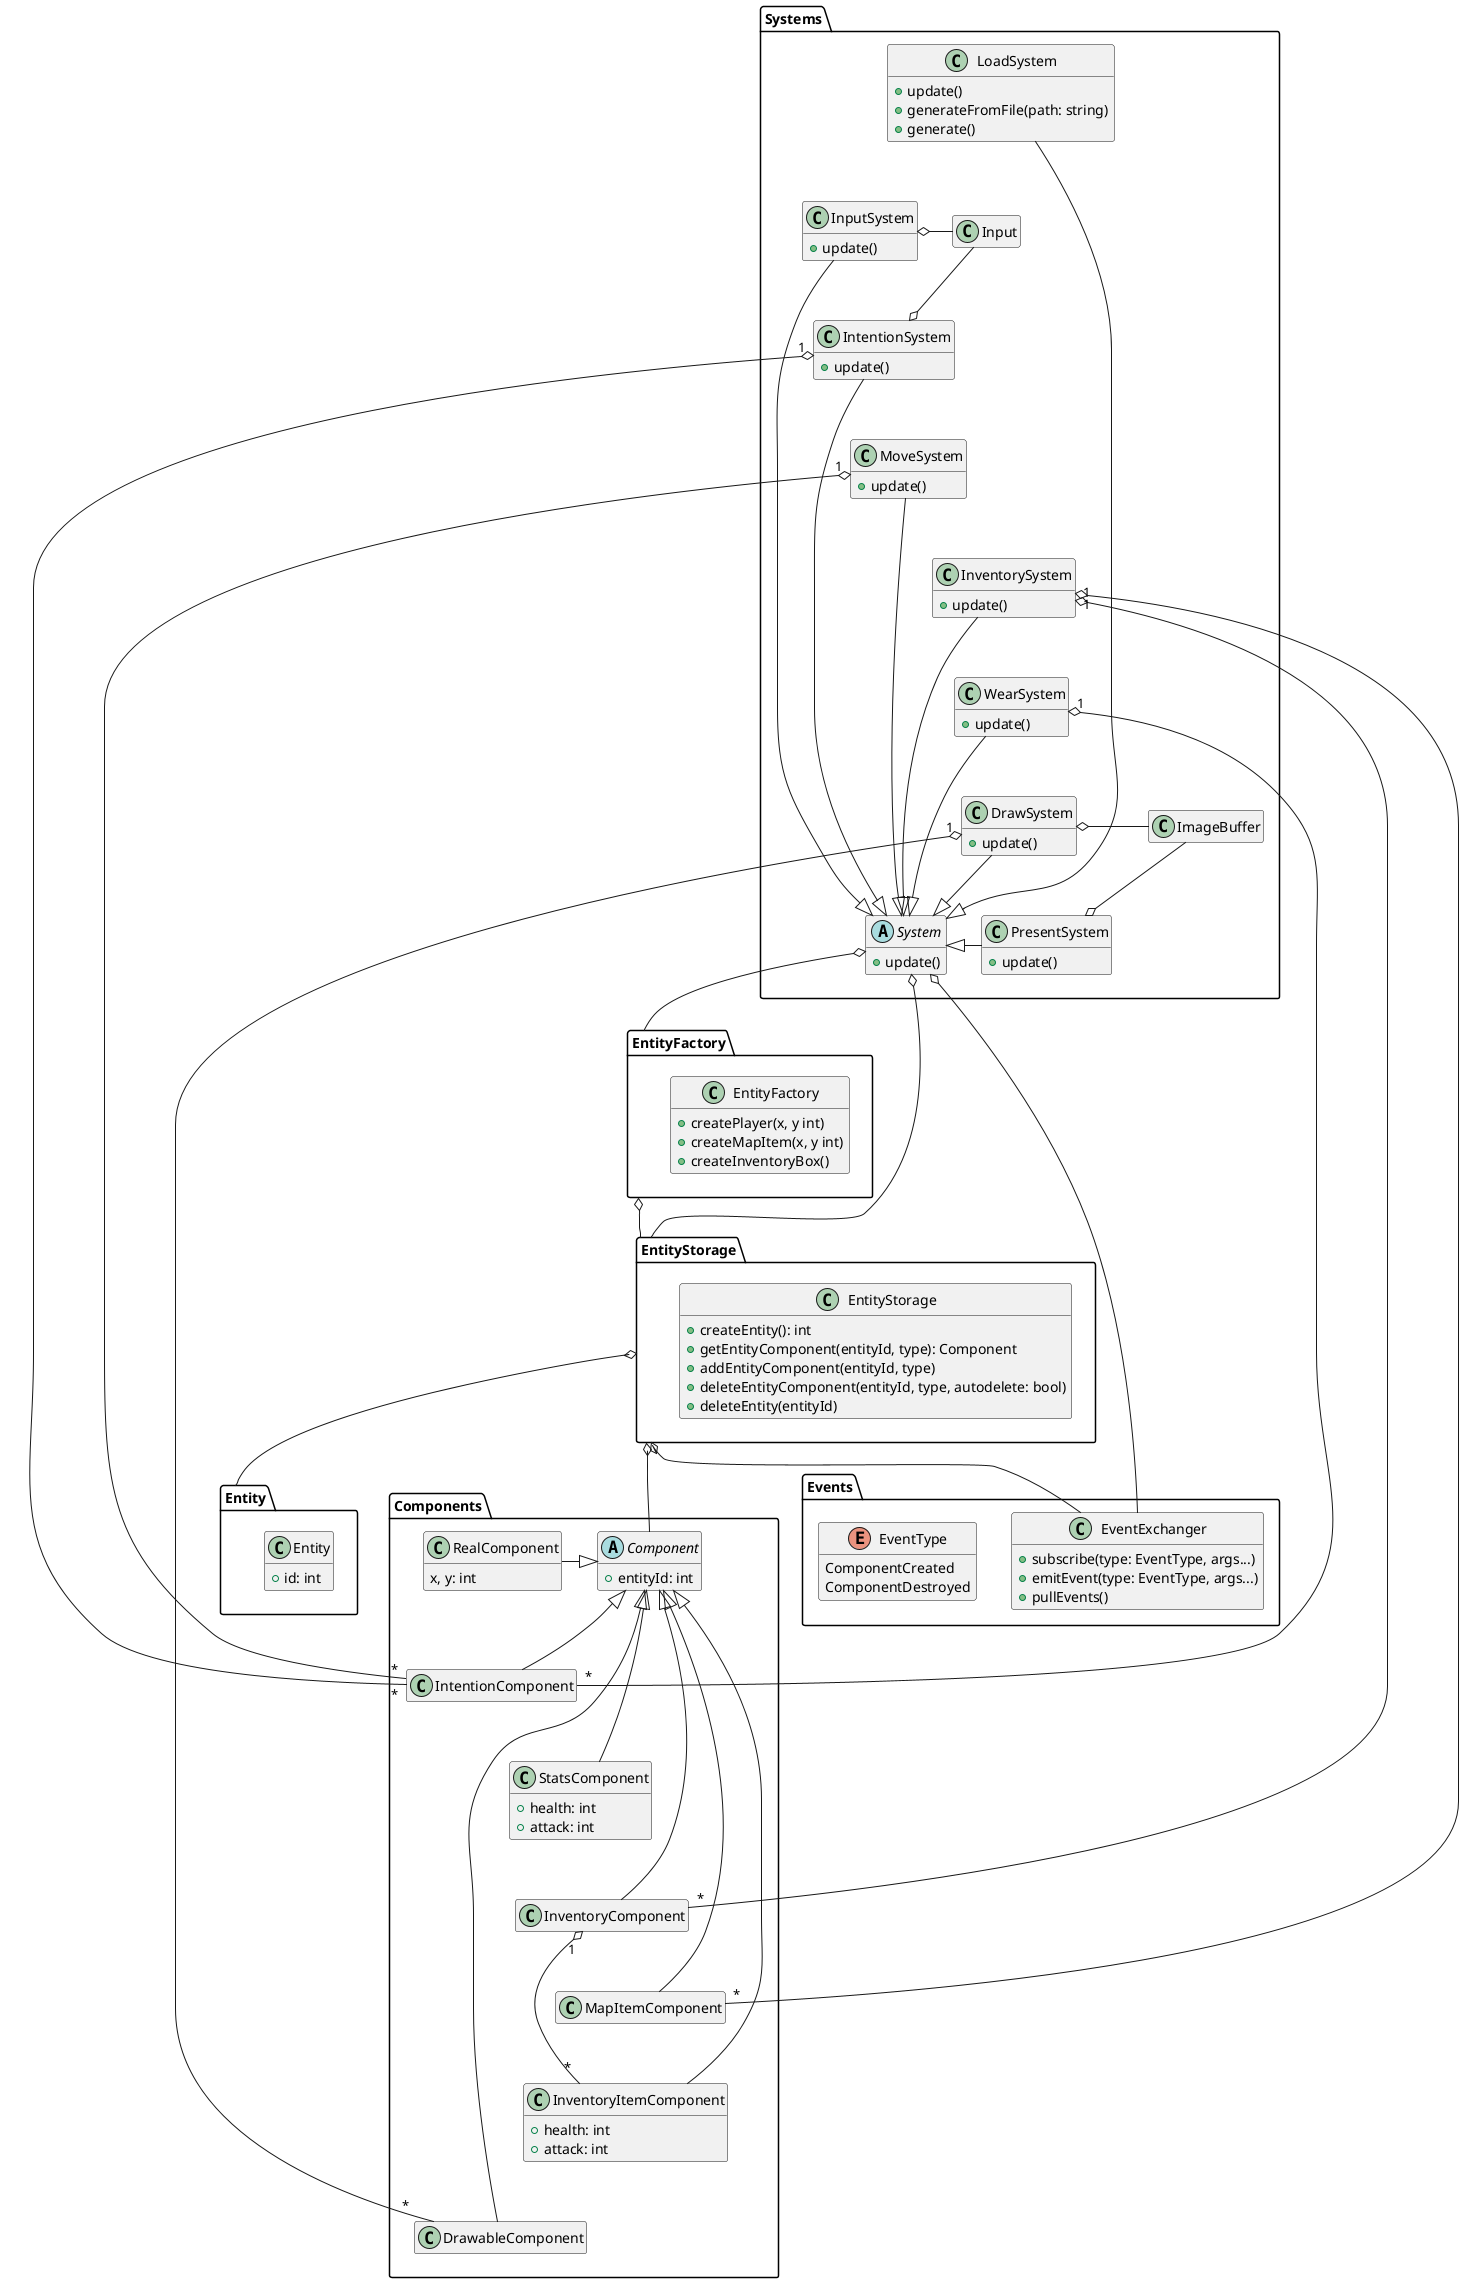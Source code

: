 @startuml
hide empty members

package Entity {
    class Entity {
        + id: int
    }
}

package EntityStorage {
    class EntityStorage {
        + createEntity(): int
        + getEntityComponent(entityId, type): Component
        + addEntityComponent(entityId, type)
        + deleteEntityComponent(entityId, type, autodelete: bool)
        + deleteEntity(entityId)
    }
}

package EntityFactory {
    class EntityFactory {
        + createPlayer(x, y int)
        + createMapItem(x, y int)
        + createInventoryBox()
    }
}

package Systems {
    class Input {
    }

    class ImageBuffer {
    }

    abstract class System {
        + update()
    }

    together {
        class LoadSystem {
            + update()
            + generateFromFile(path: string)
            + generate()
        }

        class InputSystem {
            + update()
        }

        class IntentionSystem {
            + update()
        }

        class MoveSystem {
            + update()
        }

        class InventorySystem {
            + update()
        }

        class WearSystem {
            + update()
        }

        class DrawSystem {
            + update()
        }

        class PresentSystem {
            + update()
        }
    }

    InputSystem o-left- Input
    IntentionSystem o-left- Input

    PresentSystem o-left- ImageBuffer
    DrawSystem o-left- ImageBuffer

    LoadSystem -right-|> System
    InputSystem -right-|> System
    IntentionSystem -right-|> System
    MoveSystem -right-|> System
    InventorySystem -right-|> System
    WearSystem -right-|> System
    DrawSystem -right-|> System
    PresentSystem -right-|> System

    PresentSystem -up[hidden]- DrawSystem
    DrawSystem -up[hidden]- WearSystem
    WearSystem -up[hidden]- InventorySystem
    InventorySystem -up[hidden]- MoveSystem
    MoveSystem -up[hidden]- IntentionSystem
    IntentionSystem -up[hidden]- InputSystem
    InputSystem -up[hidden]- LoadSystem
}

package Components {
    abstract class Component {
        + entityId: int
    }

    together {
        class RealComponent {
            x, y: int
        }

        class IntentionComponent {
        }

        class StatsComponent {
            + health: int
            + attack: int
        }

        class InventoryComponent {
        }

        class MapItemComponent {
        }

        class InventoryItemComponent {
            + health: int
            + attack: int
        }

        class DrawableComponent {
        }
    }

    RealComponent          -left-|> Component
    IntentionComponent     -left-|> Component
    StatsComponent         -left-|> Component
    InventoryComponent     -left-|> Component
    MapItemComponent       -left-|> Component
    InventoryItemComponent -left-|> Component
    DrawableComponent      -left-|> Component

    DrawableComponent -up[hidden]- InventoryItemComponent
    InventoryItemComponent -up[hidden]- MapItemComponent
    MapItemComponent -up[hidden]- InventoryComponent
    InventoryComponent -up[hidden]- StatsComponent
    StatsComponent -up[hidden]- IntentionComponent
    IntentionComponent -up[hidden]- RealComponent

    InventoryComponent "1" o-- "*" InventoryItemComponent
}

package Events {
    class EventExchanger {
        + subscribe(type: EventType, args...)
        + emitEvent(type: EventType, args...)
        + pullEvents()
    }

    enum EventType {
        ComponentCreated
        ComponentDestroyed
    }
}
EntityStorage o-- Entity
EntityStorage o-- Component

IntentionSystem "1" o-- "*" IntentionComponent 
MoveSystem "1" o-- "*" IntentionComponent 
InventorySystem "1" o-- "*" InventoryComponent 
InventorySystem "1" o-- "*" MapItemComponent 
WearSystem "1" o-- "*" IntentionComponent 
DrawSystem "1" o-- "*" DrawableComponent 

System o-- EventExchanger
System o-- EntityStorage
System o-- EntityFactory
EntityFactory o-- EntityStorage
EntityStorage o-- EventExchanger

@enduml
